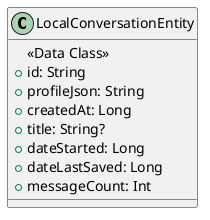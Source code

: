 @startuml
class LocalConversationEntity {
    <<Data Class>>
    + id: String
    + profileJson: String
    + createdAt: Long
    + title: String?
    + dateStarted: Long
    + dateLastSaved: Long
    + messageCount: Int
}
@enduml
